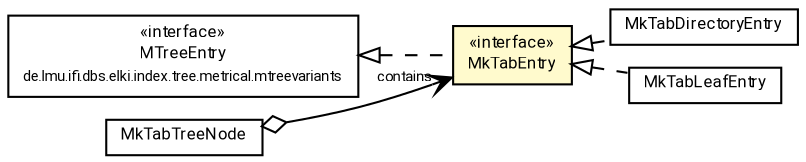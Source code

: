 #!/usr/local/bin/dot
#
# Class diagram 
# Generated by UMLGraph version R5_7_2-60-g0e99a6 (http://www.spinellis.gr/umlgraph/)
#

digraph G {
	graph [fontnames="svg"]
	edge [fontname="Roboto",fontsize=7,labelfontname="Roboto",labelfontsize=7,color="black"];
	node [fontname="Roboto",fontcolor="black",fontsize=8,shape=plaintext,margin=0,width=0,height=0];
	nodesep=0.15;
	ranksep=0.25;
	rankdir=LR;
	// de.lmu.ifi.dbs.elki.index.tree.metrical.mtreevariants.MTreeEntry
	c7093277 [label=<<table title="de.lmu.ifi.dbs.elki.index.tree.metrical.mtreevariants.MTreeEntry" border="0" cellborder="1" cellspacing="0" cellpadding="2" href="../../MTreeEntry.html" target="_parent">
		<tr><td><table border="0" cellspacing="0" cellpadding="1">
		<tr><td align="center" balign="center"> &#171;interface&#187; </td></tr>
		<tr><td align="center" balign="center"> <font face="Roboto">MTreeEntry</font> </td></tr>
		<tr><td align="center" balign="center"> <font face="Roboto" point-size="7.0">de.lmu.ifi.dbs.elki.index.tree.metrical.mtreevariants</font> </td></tr>
		</table></td></tr>
		</table>>, URL="../../MTreeEntry.html"];
	// de.lmu.ifi.dbs.elki.index.tree.metrical.mtreevariants.mktrees.mktab.MkTabDirectoryEntry
	c7093327 [label=<<table title="de.lmu.ifi.dbs.elki.index.tree.metrical.mtreevariants.mktrees.mktab.MkTabDirectoryEntry" border="0" cellborder="1" cellspacing="0" cellpadding="2" href="MkTabDirectoryEntry.html" target="_parent">
		<tr><td><table border="0" cellspacing="0" cellpadding="1">
		<tr><td align="center" balign="center"> <font face="Roboto">MkTabDirectoryEntry</font> </td></tr>
		</table></td></tr>
		</table>>, URL="MkTabDirectoryEntry.html"];
	// de.lmu.ifi.dbs.elki.index.tree.metrical.mtreevariants.mktrees.mktab.MkTabTreeNode<O>
	c7093328 [label=<<table title="de.lmu.ifi.dbs.elki.index.tree.metrical.mtreevariants.mktrees.mktab.MkTabTreeNode" border="0" cellborder="1" cellspacing="0" cellpadding="2" href="MkTabTreeNode.html" target="_parent">
		<tr><td><table border="0" cellspacing="0" cellpadding="1">
		<tr><td align="center" balign="center"> <font face="Roboto">MkTabTreeNode</font> </td></tr>
		</table></td></tr>
		</table>>, URL="MkTabTreeNode.html"];
	// de.lmu.ifi.dbs.elki.index.tree.metrical.mtreevariants.mktrees.mktab.MkTabLeafEntry
	c7093329 [label=<<table title="de.lmu.ifi.dbs.elki.index.tree.metrical.mtreevariants.mktrees.mktab.MkTabLeafEntry" border="0" cellborder="1" cellspacing="0" cellpadding="2" href="MkTabLeafEntry.html" target="_parent">
		<tr><td><table border="0" cellspacing="0" cellpadding="1">
		<tr><td align="center" balign="center"> <font face="Roboto">MkTabLeafEntry</font> </td></tr>
		</table></td></tr>
		</table>>, URL="MkTabLeafEntry.html"];
	// de.lmu.ifi.dbs.elki.index.tree.metrical.mtreevariants.mktrees.mktab.MkTabEntry
	c7093330 [label=<<table title="de.lmu.ifi.dbs.elki.index.tree.metrical.mtreevariants.mktrees.mktab.MkTabEntry" border="0" cellborder="1" cellspacing="0" cellpadding="2" bgcolor="lemonChiffon" href="MkTabEntry.html" target="_parent">
		<tr><td><table border="0" cellspacing="0" cellpadding="1">
		<tr><td align="center" balign="center"> &#171;interface&#187; </td></tr>
		<tr><td align="center" balign="center"> <font face="Roboto">MkTabEntry</font> </td></tr>
		</table></td></tr>
		</table>>, URL="MkTabEntry.html"];
	// de.lmu.ifi.dbs.elki.index.tree.metrical.mtreevariants.mktrees.mktab.MkTabDirectoryEntry implements de.lmu.ifi.dbs.elki.index.tree.metrical.mtreevariants.mktrees.mktab.MkTabEntry
	c7093330 -> c7093327 [arrowtail=empty,style=dashed,dir=back,weight=9];
	// de.lmu.ifi.dbs.elki.index.tree.metrical.mtreevariants.mktrees.mktab.MkTabTreeNode<O> navhas de.lmu.ifi.dbs.elki.index.tree.metrical.mtreevariants.mktrees.mktab.MkTabEntry
	c7093328 -> c7093330 [arrowhead=open,arrowtail=ediamond,dir=both,weight=3,label="contains"];
	// de.lmu.ifi.dbs.elki.index.tree.metrical.mtreevariants.mktrees.mktab.MkTabLeafEntry implements de.lmu.ifi.dbs.elki.index.tree.metrical.mtreevariants.mktrees.mktab.MkTabEntry
	c7093330 -> c7093329 [arrowtail=empty,style=dashed,dir=back,weight=9];
	// de.lmu.ifi.dbs.elki.index.tree.metrical.mtreevariants.mktrees.mktab.MkTabEntry implements de.lmu.ifi.dbs.elki.index.tree.metrical.mtreevariants.MTreeEntry
	c7093277 -> c7093330 [arrowtail=empty,style=dashed,dir=back,weight=9];
}

